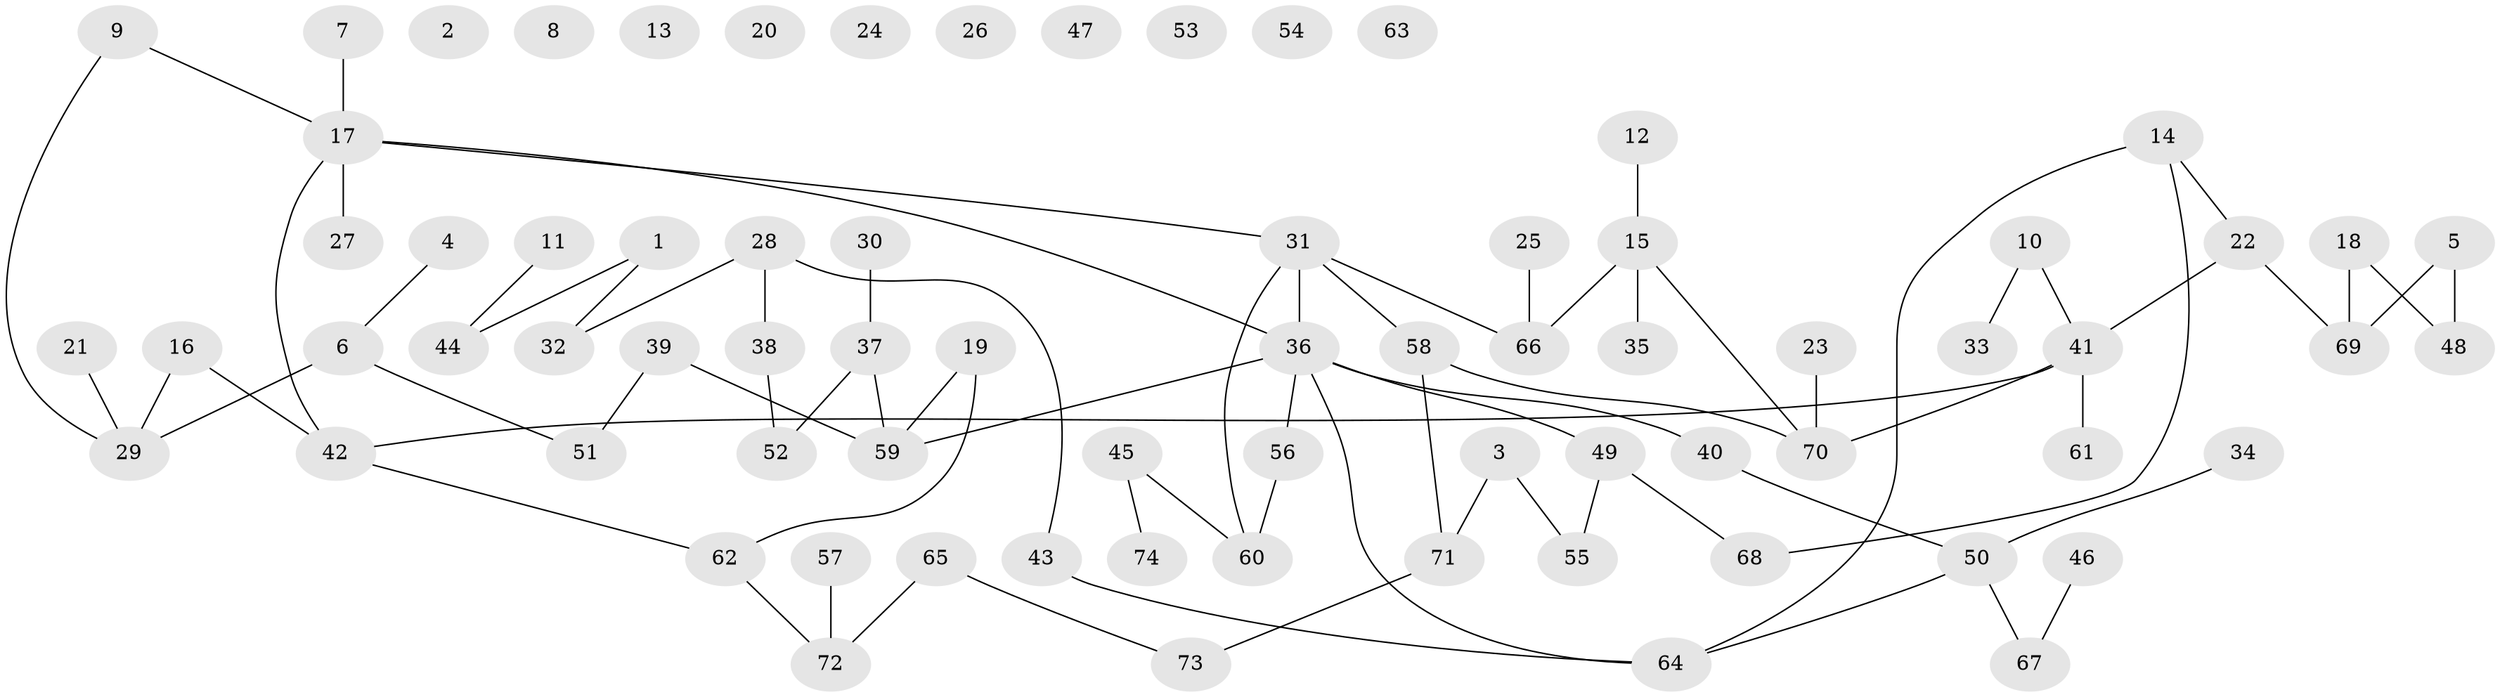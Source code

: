 // Generated by graph-tools (version 1.1) at 2025/33/03/09/25 02:33:48]
// undirected, 74 vertices, 77 edges
graph export_dot {
graph [start="1"]
  node [color=gray90,style=filled];
  1;
  2;
  3;
  4;
  5;
  6;
  7;
  8;
  9;
  10;
  11;
  12;
  13;
  14;
  15;
  16;
  17;
  18;
  19;
  20;
  21;
  22;
  23;
  24;
  25;
  26;
  27;
  28;
  29;
  30;
  31;
  32;
  33;
  34;
  35;
  36;
  37;
  38;
  39;
  40;
  41;
  42;
  43;
  44;
  45;
  46;
  47;
  48;
  49;
  50;
  51;
  52;
  53;
  54;
  55;
  56;
  57;
  58;
  59;
  60;
  61;
  62;
  63;
  64;
  65;
  66;
  67;
  68;
  69;
  70;
  71;
  72;
  73;
  74;
  1 -- 32;
  1 -- 44;
  3 -- 55;
  3 -- 71;
  4 -- 6;
  5 -- 48;
  5 -- 69;
  6 -- 29;
  6 -- 51;
  7 -- 17;
  9 -- 17;
  9 -- 29;
  10 -- 33;
  10 -- 41;
  11 -- 44;
  12 -- 15;
  14 -- 22;
  14 -- 64;
  14 -- 68;
  15 -- 35;
  15 -- 66;
  15 -- 70;
  16 -- 29;
  16 -- 42;
  17 -- 27;
  17 -- 31;
  17 -- 36;
  17 -- 42;
  18 -- 48;
  18 -- 69;
  19 -- 59;
  19 -- 62;
  21 -- 29;
  22 -- 41;
  22 -- 69;
  23 -- 70;
  25 -- 66;
  28 -- 32;
  28 -- 38;
  28 -- 43;
  30 -- 37;
  31 -- 36;
  31 -- 58;
  31 -- 60;
  31 -- 66;
  34 -- 50;
  36 -- 40;
  36 -- 49;
  36 -- 56;
  36 -- 59;
  36 -- 64;
  37 -- 52;
  37 -- 59;
  38 -- 52;
  39 -- 51;
  39 -- 59;
  40 -- 50;
  41 -- 42;
  41 -- 61;
  41 -- 70;
  42 -- 62;
  43 -- 64;
  45 -- 60;
  45 -- 74;
  46 -- 67;
  49 -- 55;
  49 -- 68;
  50 -- 64;
  50 -- 67;
  56 -- 60;
  57 -- 72;
  58 -- 70;
  58 -- 71;
  62 -- 72;
  65 -- 72;
  65 -- 73;
  71 -- 73;
}
